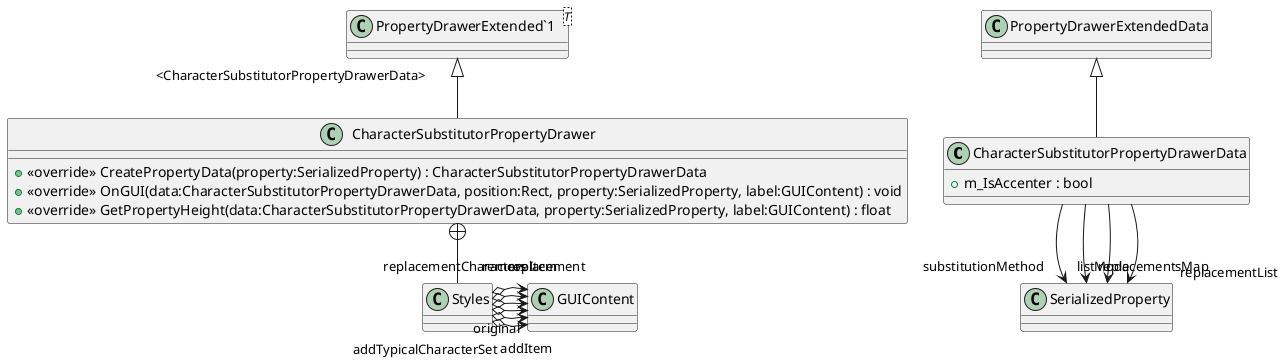 @startuml
class CharacterSubstitutorPropertyDrawerData {
    + m_IsAccenter : bool
}
class CharacterSubstitutorPropertyDrawer {
    + <<override>> CreatePropertyData(property:SerializedProperty) : CharacterSubstitutorPropertyDrawerData
    + <<override>> OnGUI(data:CharacterSubstitutorPropertyDrawerData, position:Rect, property:SerializedProperty, label:GUIContent) : void
    + <<override>> GetPropertyHeight(data:CharacterSubstitutorPropertyDrawerData, property:SerializedProperty, label:GUIContent) : float
}
class "PropertyDrawerExtended`1"<T> {
}
class Styles {
}
PropertyDrawerExtendedData <|-- CharacterSubstitutorPropertyDrawerData
CharacterSubstitutorPropertyDrawerData --> "substitutionMethod" SerializedProperty
CharacterSubstitutorPropertyDrawerData --> "replacementsMap" SerializedProperty
CharacterSubstitutorPropertyDrawerData --> "replacementList" SerializedProperty
CharacterSubstitutorPropertyDrawerData --> "listMode" SerializedProperty
"PropertyDrawerExtended`1" "<CharacterSubstitutorPropertyDrawerData>" <|-- CharacterSubstitutorPropertyDrawer
CharacterSubstitutorPropertyDrawer +-- Styles
Styles o-> "addItem" GUIContent
Styles o-> "addTypicalCharacterSet" GUIContent
Styles o-> "original" GUIContent
Styles o-> "removeItem" GUIContent
Styles o-> "replacement" GUIContent
Styles o-> "replacementCharacters" GUIContent
@enduml
